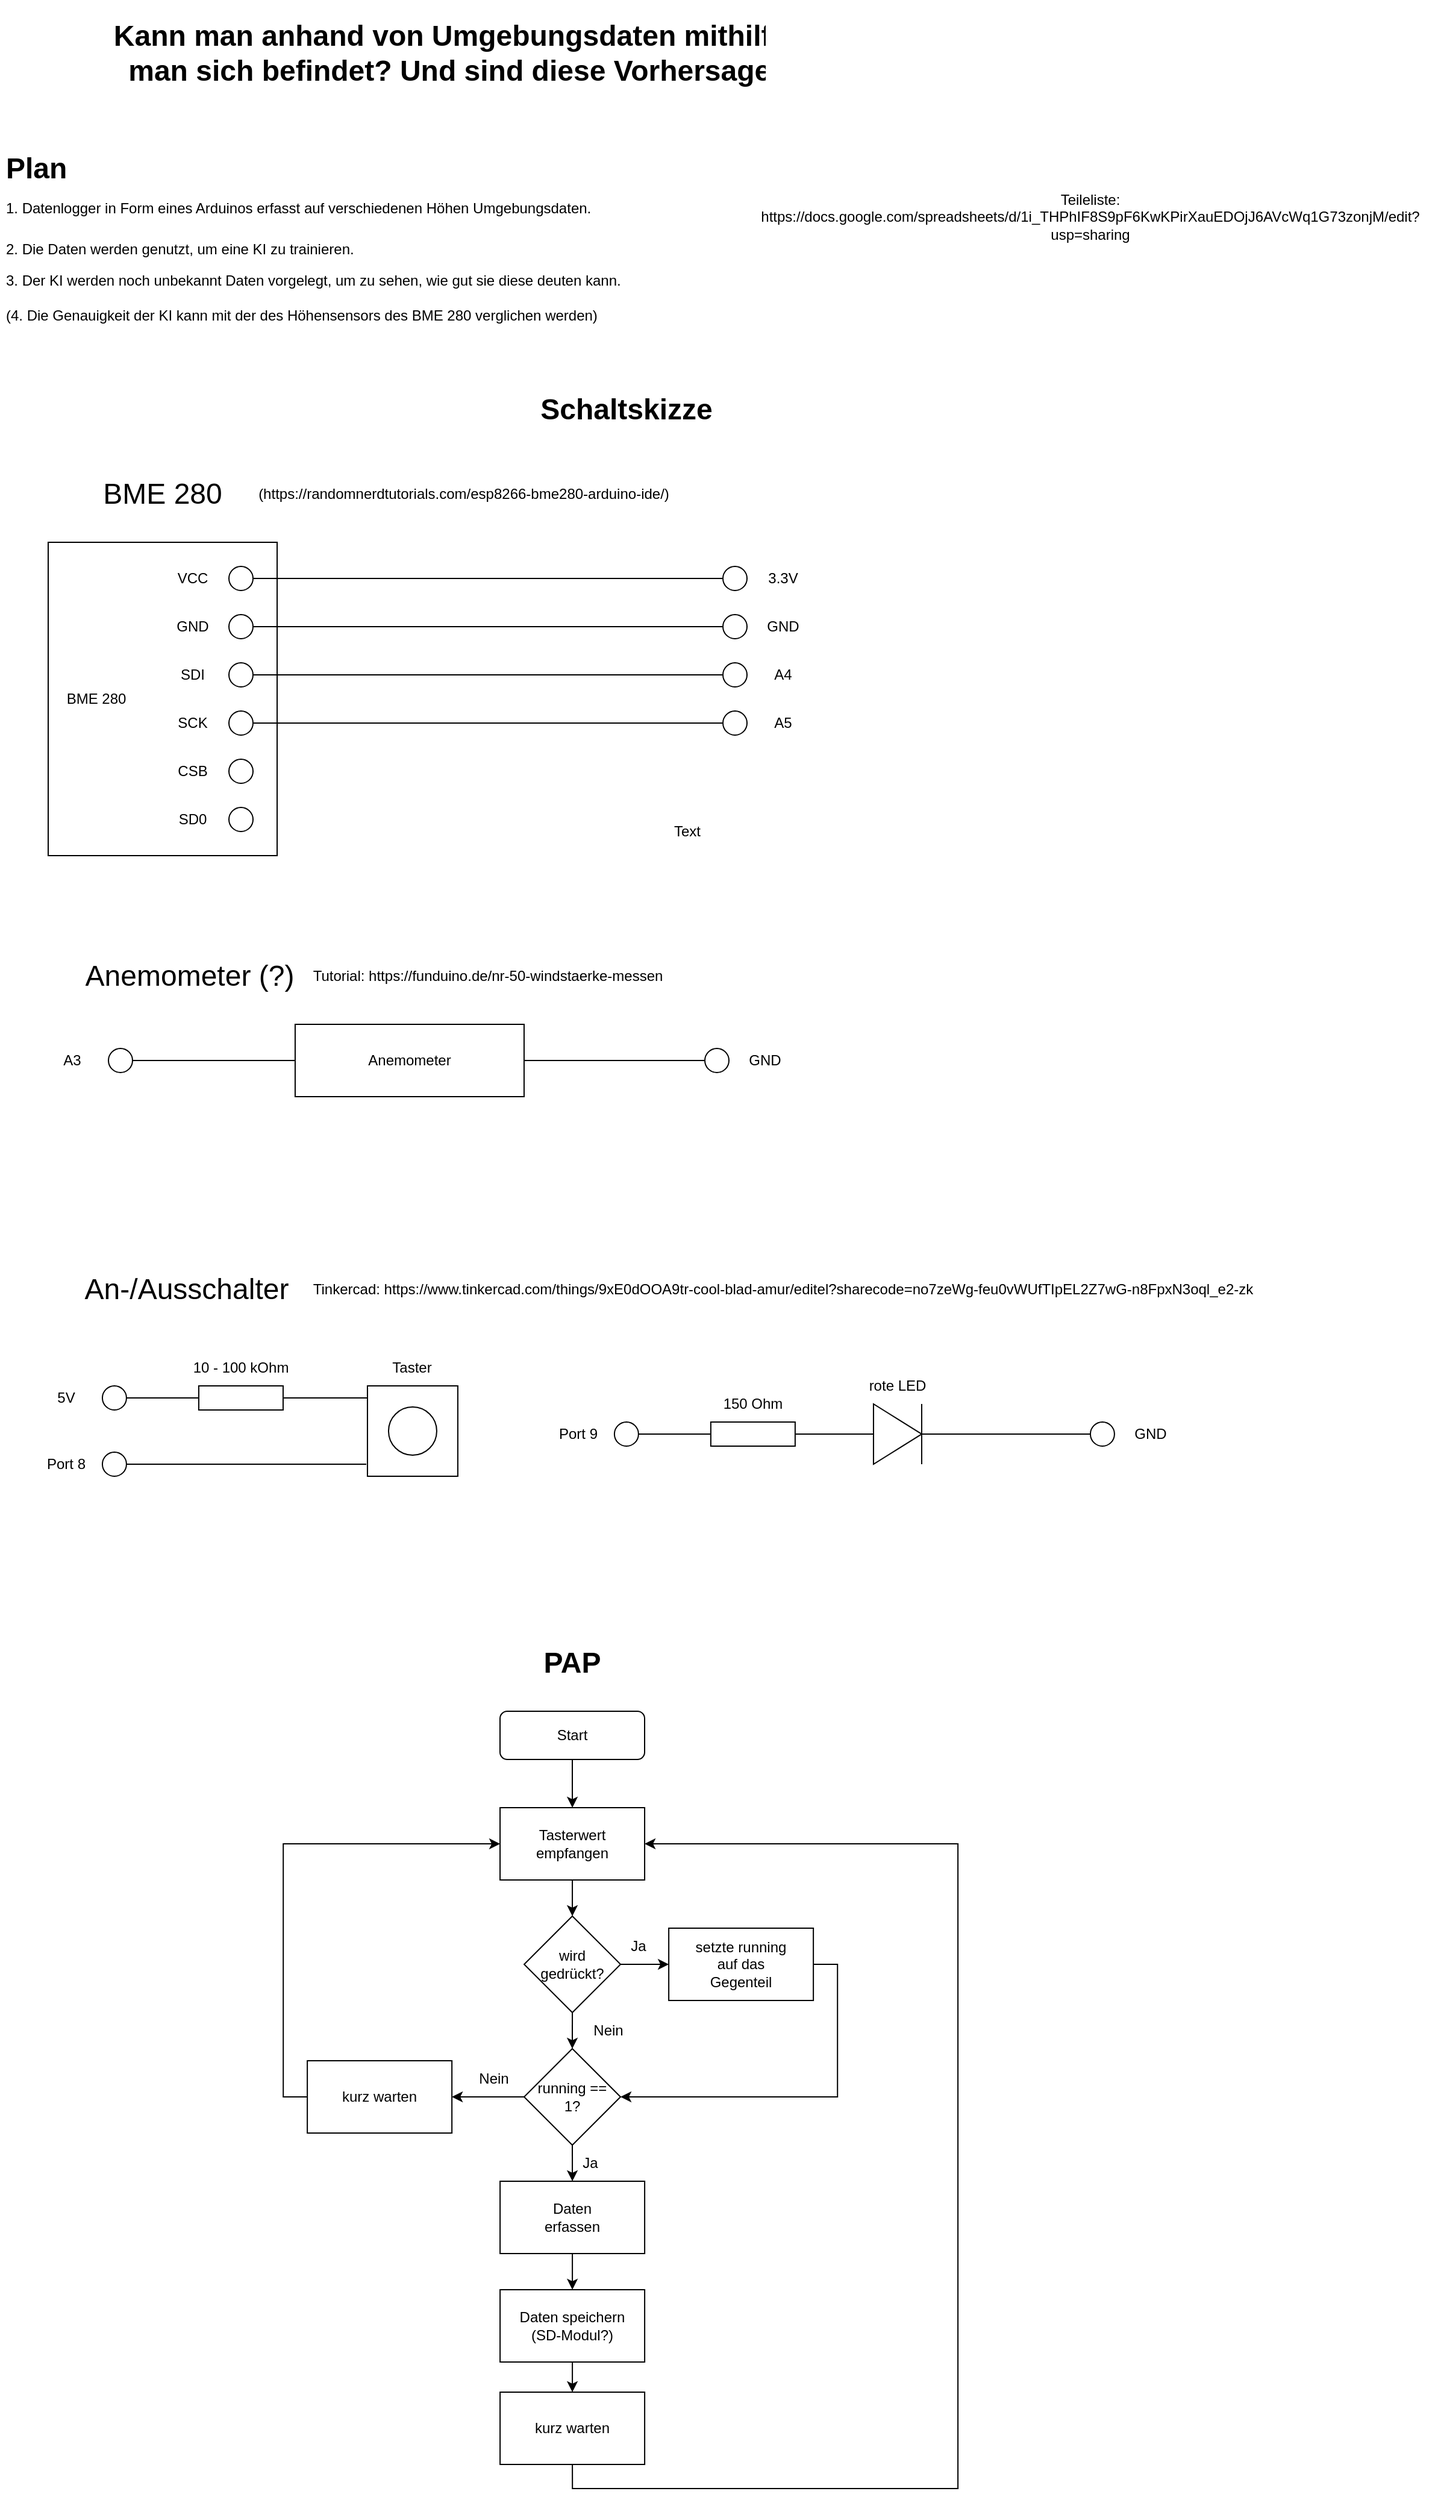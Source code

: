 <mxfile version="15.5.4" type="embed"><diagram name="Page-1" id="7e0a89b8-554c-2b80-1dc8-d5c74ca68de4"><mxGraphModel dx="1033" dy="686" grid="1" gridSize="10" guides="1" tooltips="1" connect="1" arrows="1" fold="1" page="1" pageScale="1" pageWidth="1100" pageHeight="850" background="none" math="0" shadow="0"><root><mxCell id="0"/><mxCell id="1" parent="0"/><mxCell id="6T2Y-IH1VyDp2qh80cPz-68" style="edgeStyle=orthogonalEdgeStyle;rounded=0;orthogonalLoop=1;jettySize=auto;html=1;exitX=0.5;exitY=1;exitDx=0;exitDy=0;entryX=0.5;entryY=0;entryDx=0;entryDy=0;" parent="1" source="6T2Y-IH1VyDp2qh80cPz-65" target="6T2Y-IH1VyDp2qh80cPz-66" edge="1"><mxGeometry relative="1" as="geometry"/></mxCell><mxCell id="6T2Y-IH1VyDp2qh80cPz-65" value="" style="rounded=0;whiteSpace=wrap;html=1;" parent="1" vertex="1"><mxGeometry x="445.05" y="1830" width="120" height="60" as="geometry"/></mxCell><mxCell id="6T2Y-IH1VyDp2qh80cPz-12" value="" style="endArrow=none;html=1;rounded=0;exitX=1;exitY=0.5;exitDx=0;exitDy=0;" parent="1" source="yC0a1i_Iq1PuKV8hh45J-34" edge="1"><mxGeometry width="50" height="50" relative="1" as="geometry"><mxPoint x="94.97" y="900" as="sourcePoint"/><mxPoint x="274.97" y="900" as="targetPoint"/></mxGeometry></mxCell><mxCell id="6T2Y-IH1VyDp2qh80cPz-13" value="" style="rounded=0;whiteSpace=wrap;html=1;" parent="1" vertex="1"><mxGeometry x="274.97" y="870" width="190" height="60" as="geometry"/></mxCell><mxCell id="6T2Y-IH1VyDp2qh80cPz-28" value="" style="endArrow=none;html=1;rounded=0;entryX=0;entryY=0.5;entryDx=0;entryDy=0;exitX=1;exitY=0.5;exitDx=0;exitDy=0;startArrow=none;" parent="1" source="yC0a1i_Iq1PuKV8hh45J-32" target="yC0a1i_Iq1PuKV8hh45J-32" edge="1"><mxGeometry width="50" height="50" relative="1" as="geometry"><mxPoint x="794.97" y="960" as="sourcePoint"/><mxPoint x="939.97" y="900" as="targetPoint"/></mxGeometry></mxCell><mxCell id="6T2Y-IH1VyDp2qh80cPz-38" value="A3" style="text;html=1;strokeColor=none;fillColor=none;align=center;verticalAlign=middle;whiteSpace=wrap;rounded=0;" parent="1" vertex="1"><mxGeometry x="60" y="885" width="60" height="30" as="geometry"/></mxCell><mxCell id="6T2Y-IH1VyDp2qh80cPz-45" value="Anemometer" style="text;html=1;strokeColor=none;fillColor=none;align=center;verticalAlign=middle;whiteSpace=wrap;rounded=0;" parent="1" vertex="1"><mxGeometry x="339.97" y="885" width="60" height="30" as="geometry"/></mxCell><mxCell id="6T2Y-IH1VyDp2qh80cPz-49" value="&lt;h1&gt;Kann man anhand von Umgebungsdaten mithilfe einer KI vorhersagen, auf welcher Höhe man sich befindet? Und sind diese Vorhersagen genauer als herkömmliche Methoden?&lt;/h1&gt;" style="text;html=1;strokeColor=none;fillColor=none;spacing=5;spacingTop=-20;whiteSpace=wrap;overflow=hidden;rounded=0;align=center;" parent="1" vertex="1"><mxGeometry x="105" y="30" width="1055" height="80" as="geometry"/></mxCell><mxCell id="6T2Y-IH1VyDp2qh80cPz-52" value="&lt;h1&gt;&lt;span&gt;Plan&lt;br&gt;&lt;/span&gt;&lt;span style=&quot;font-size: 12px ; font-weight: normal&quot;&gt;1. Datenlogger in Form eines Arduinos erfasst auf verschiedenen Höhen Umgebungsdaten.&lt;/span&gt;&lt;br&gt;&lt;/h1&gt;&lt;p&gt;&lt;span&gt;2. Die Daten werden genutzt, um eine KI zu trainieren.&lt;br&gt;&lt;/span&gt;&lt;/p&gt;&lt;p&gt;&lt;span&gt;3. Der KI werden noch unbekannt Daten vorgelegt, um zu sehen, wie gut sie diese deuten kann.&lt;br&gt;&lt;br&gt;(4. Die Genauigkeit der KI kann mit der des Höhensensors des BME 280 verglichen werden)&lt;/span&gt;&lt;/p&gt;" style="text;html=1;strokeColor=none;fillColor=none;spacing=5;spacingTop=-20;whiteSpace=wrap;overflow=hidden;rounded=0;" parent="1" vertex="1"><mxGeometry x="30" y="140" width="530" height="170" as="geometry"/></mxCell><mxCell id="6T2Y-IH1VyDp2qh80cPz-56" value="&lt;h1&gt;Schaltskizze&lt;/h1&gt;&lt;div&gt;&lt;br&gt;&lt;/div&gt;" style="text;html=1;strokeColor=none;fillColor=none;spacing=5;spacingTop=-20;whiteSpace=wrap;overflow=hidden;rounded=0;align=center;" parent="1" vertex="1"><mxGeometry x="455" y="340" width="190" height="40" as="geometry"/></mxCell><mxCell id="6T2Y-IH1VyDp2qh80cPz-57" value="&lt;h1&gt;PAP&lt;/h1&gt;" style="text;html=1;strokeColor=none;fillColor=none;spacing=5;spacingTop=-20;whiteSpace=wrap;overflow=hidden;rounded=0;align=center;" parent="1" vertex="1"><mxGeometry x="409.97" y="1380" width="190" height="40" as="geometry"/></mxCell><mxCell id="6T2Y-IH1VyDp2qh80cPz-59" value="Daten erfassen" style="text;html=1;strokeColor=none;fillColor=none;align=center;verticalAlign=middle;whiteSpace=wrap;rounded=0;" parent="1" vertex="1"><mxGeometry x="475.05" y="1845" width="60" height="30" as="geometry"/></mxCell><mxCell id="6T2Y-IH1VyDp2qh80cPz-69" style="edgeStyle=orthogonalEdgeStyle;rounded=0;orthogonalLoop=1;jettySize=auto;html=1;exitX=0.5;exitY=1;exitDx=0;exitDy=0;entryX=0.5;entryY=0;entryDx=0;entryDy=0;" parent="1" source="6T2Y-IH1VyDp2qh80cPz-66" target="6T2Y-IH1VyDp2qh80cPz-67" edge="1"><mxGeometry relative="1" as="geometry"/></mxCell><mxCell id="6T2Y-IH1VyDp2qh80cPz-66" value="" style="rounded=0;whiteSpace=wrap;html=1;" parent="1" vertex="1"><mxGeometry x="445.05" y="1920" width="120" height="60" as="geometry"/></mxCell><mxCell id="6T2Y-IH1VyDp2qh80cPz-60" value="Daten speichern (SD-Modul?)" style="text;html=1;strokeColor=none;fillColor=none;align=center;verticalAlign=middle;whiteSpace=wrap;rounded=0;" parent="1" vertex="1"><mxGeometry x="455.05" y="1935" width="100" height="30" as="geometry"/></mxCell><mxCell id="yC0a1i_Iq1PuKV8hh45J-93" style="edgeStyle=orthogonalEdgeStyle;rounded=0;orthogonalLoop=1;jettySize=auto;html=1;exitX=0.5;exitY=1;exitDx=0;exitDy=0;entryX=1;entryY=0.5;entryDx=0;entryDy=0;" parent="1" source="6T2Y-IH1VyDp2qh80cPz-67" target="yC0a1i_Iq1PuKV8hh45J-81" edge="1"><mxGeometry relative="1" as="geometry"><Array as="points"><mxPoint x="505.06" y="2085"/><mxPoint x="825.06" y="2085"/><mxPoint x="825.06" y="1550"/></Array></mxGeometry></mxCell><mxCell id="6T2Y-IH1VyDp2qh80cPz-67" value="" style="rounded=0;whiteSpace=wrap;html=1;" parent="1" vertex="1"><mxGeometry x="445.05" y="2005" width="120" height="60" as="geometry"/></mxCell><mxCell id="6T2Y-IH1VyDp2qh80cPz-61" value="kurz warten" style="text;html=1;strokeColor=none;fillColor=none;align=center;verticalAlign=middle;whiteSpace=wrap;rounded=0;" parent="1" vertex="1"><mxGeometry x="460.05" y="2020" width="90" height="30" as="geometry"/></mxCell><mxCell id="6T2Y-IH1VyDp2qh80cPz-75" style="edgeStyle=orthogonalEdgeStyle;rounded=0;orthogonalLoop=1;jettySize=auto;html=1;" parent="1" source="6T2Y-IH1VyDp2qh80cPz-72" edge="1"><mxGeometry relative="1" as="geometry"><mxPoint x="505.06" y="1520" as="targetPoint"/></mxGeometry></mxCell><mxCell id="6T2Y-IH1VyDp2qh80cPz-72" value="" style="rounded=1;whiteSpace=wrap;html=1;" parent="1" vertex="1"><mxGeometry x="445.01" y="1440" width="120" height="40" as="geometry"/></mxCell><mxCell id="6T2Y-IH1VyDp2qh80cPz-73" value="Start" style="text;html=1;strokeColor=none;fillColor=none;align=center;verticalAlign=middle;whiteSpace=wrap;rounded=0;" parent="1" vertex="1"><mxGeometry x="475.01" y="1445" width="60" height="30" as="geometry"/></mxCell><UserObject label="(https://randomnerdtutorials.com/esp8266-bme280-arduino-ide/)" link="https://randomnerdtutorials.com/esp8266-bme280-arduino-ide/" id="yC0a1i_Iq1PuKV8hh45J-24"><mxCell style="text;html=1;strokeColor=none;fillColor=none;align=center;verticalAlign=middle;whiteSpace=wrap;rounded=0;" parent="1" vertex="1"><mxGeometry x="220" y="415" width="389.94" height="30" as="geometry"/></mxCell></UserObject><mxCell id="yC0a1i_Iq1PuKV8hh45J-33" value="GND" style="text;html=1;strokeColor=none;fillColor=none;align=center;verticalAlign=middle;whiteSpace=wrap;rounded=0;" parent="1" vertex="1"><mxGeometry x="635" y="885" width="60" height="30" as="geometry"/></mxCell><mxCell id="yC0a1i_Iq1PuKV8hh45J-34" value="" style="ellipse;whiteSpace=wrap;html=1;" parent="1" vertex="1"><mxGeometry x="120" y="890" width="20" height="20" as="geometry"/></mxCell><mxCell id="yC0a1i_Iq1PuKV8hh45J-32" value="" style="ellipse;whiteSpace=wrap;html=1;" parent="1" vertex="1"><mxGeometry x="615" y="890" width="20" height="20" as="geometry"/></mxCell><mxCell id="yC0a1i_Iq1PuKV8hh45J-35" value="" style="endArrow=none;html=1;rounded=0;entryX=0;entryY=0.5;entryDx=0;entryDy=0;exitX=1;exitY=0.5;exitDx=0;exitDy=0;" parent="1" source="6T2Y-IH1VyDp2qh80cPz-13" target="yC0a1i_Iq1PuKV8hh45J-32" edge="1"><mxGeometry width="50" height="50" relative="1" as="geometry"><mxPoint x="464.97" y="900" as="sourcePoint"/><mxPoint x="939.97" y="900" as="targetPoint"/></mxGeometry></mxCell><mxCell id="yC0a1i_Iq1PuKV8hh45J-42" value="" style="ellipse;whiteSpace=wrap;html=1;" parent="1" vertex="1"><mxGeometry x="114.97" y="1170" width="20" height="20" as="geometry"/></mxCell><mxCell id="yC0a1i_Iq1PuKV8hh45J-43" value="5V" style="text;html=1;strokeColor=none;fillColor=none;align=center;verticalAlign=middle;whiteSpace=wrap;rounded=0;" parent="1" vertex="1"><mxGeometry x="54.97" y="1165" width="60" height="30" as="geometry"/></mxCell><mxCell id="yC0a1i_Iq1PuKV8hh45J-44" value="" style="ellipse;whiteSpace=wrap;html=1;" parent="1" vertex="1"><mxGeometry x="114.97" y="1225" width="20" height="20" as="geometry"/></mxCell><mxCell id="yC0a1i_Iq1PuKV8hh45J-45" value="Port 8" style="text;html=1;strokeColor=none;fillColor=none;align=center;verticalAlign=middle;whiteSpace=wrap;rounded=0;" parent="1" vertex="1"><mxGeometry x="54.97" y="1220" width="60" height="30" as="geometry"/></mxCell><mxCell id="yC0a1i_Iq1PuKV8hh45J-47" value="" style="rounded=0;whiteSpace=wrap;html=1;" parent="1" vertex="1"><mxGeometry x="194.97" y="1170" width="70" height="20" as="geometry"/></mxCell><mxCell id="yC0a1i_Iq1PuKV8hh45J-48" value="" style="endArrow=none;html=1;rounded=0;entryX=1;entryY=0.5;entryDx=0;entryDy=0;exitX=0;exitY=0.5;exitDx=0;exitDy=0;" parent="1" source="yC0a1i_Iq1PuKV8hh45J-47" target="yC0a1i_Iq1PuKV8hh45J-42" edge="1"><mxGeometry width="50" height="50" relative="1" as="geometry"><mxPoint x="594.97" y="1095" as="sourcePoint"/><mxPoint x="644.97" y="1045" as="targetPoint"/></mxGeometry></mxCell><mxCell id="yC0a1i_Iq1PuKV8hh45J-49" value="" style="endArrow=none;html=1;rounded=0;exitX=1;exitY=0.5;exitDx=0;exitDy=0;" parent="1" source="yC0a1i_Iq1PuKV8hh45J-47" edge="1"><mxGeometry width="50" height="50" relative="1" as="geometry"><mxPoint x="594.97" y="1095" as="sourcePoint"/><mxPoint x="334.97" y="1180" as="targetPoint"/></mxGeometry></mxCell><mxCell id="yC0a1i_Iq1PuKV8hh45J-50" value="" style="whiteSpace=wrap;html=1;aspect=fixed;" parent="1" vertex="1"><mxGeometry x="334.97" y="1170" width="75" height="75" as="geometry"/></mxCell><mxCell id="yC0a1i_Iq1PuKV8hh45J-51" value="" style="endArrow=none;html=1;rounded=0;exitX=1;exitY=0.5;exitDx=0;exitDy=0;entryX=-0.013;entryY=0.867;entryDx=0;entryDy=0;entryPerimeter=0;" parent="1" source="yC0a1i_Iq1PuKV8hh45J-44" target="yC0a1i_Iq1PuKV8hh45J-50" edge="1"><mxGeometry width="50" height="50" relative="1" as="geometry"><mxPoint x="174.97" y="1244" as="sourcePoint"/><mxPoint x="324.97" y="1235" as="targetPoint"/></mxGeometry></mxCell><mxCell id="yC0a1i_Iq1PuKV8hh45J-52" value="" style="ellipse;whiteSpace=wrap;html=1;aspect=fixed;" parent="1" vertex="1"><mxGeometry x="352.47" y="1187.5" width="40" height="40" as="geometry"/></mxCell><mxCell id="yC0a1i_Iq1PuKV8hh45J-53" value="10 - 100 kOhm" style="text;html=1;strokeColor=none;fillColor=none;align=center;verticalAlign=middle;whiteSpace=wrap;rounded=0;" parent="1" vertex="1"><mxGeometry x="179.97" y="1140" width="100" height="30" as="geometry"/></mxCell><mxCell id="yC0a1i_Iq1PuKV8hh45J-55" value="Taster" style="text;html=1;strokeColor=none;fillColor=none;align=center;verticalAlign=middle;whiteSpace=wrap;rounded=0;" parent="1" vertex="1"><mxGeometry x="317.45" y="1140" width="110.03" height="30" as="geometry"/></mxCell><mxCell id="yC0a1i_Iq1PuKV8hh45J-56" value="" style="ellipse;whiteSpace=wrap;html=1;" parent="1" vertex="1"><mxGeometry x="539.94" y="1200" width="20" height="20" as="geometry"/></mxCell><mxCell id="yC0a1i_Iq1PuKV8hh45J-57" value="Port 9" style="text;html=1;strokeColor=none;fillColor=none;align=center;verticalAlign=middle;whiteSpace=wrap;rounded=0;" parent="1" vertex="1"><mxGeometry x="479.94" y="1195" width="60" height="30" as="geometry"/></mxCell><mxCell id="yC0a1i_Iq1PuKV8hh45J-60" value="" style="rounded=0;whiteSpace=wrap;html=1;" parent="1" vertex="1"><mxGeometry x="619.94" y="1200" width="70" height="20" as="geometry"/></mxCell><mxCell id="yC0a1i_Iq1PuKV8hh45J-61" value="" style="endArrow=none;html=1;rounded=0;entryX=1;entryY=0.5;entryDx=0;entryDy=0;exitX=0;exitY=0.5;exitDx=0;exitDy=0;" parent="1" source="yC0a1i_Iq1PuKV8hh45J-60" target="yC0a1i_Iq1PuKV8hh45J-56" edge="1"><mxGeometry width="50" height="50" relative="1" as="geometry"><mxPoint x="1019.94" y="1125" as="sourcePoint"/><mxPoint x="1069.94" y="1075" as="targetPoint"/></mxGeometry></mxCell><mxCell id="yC0a1i_Iq1PuKV8hh45J-62" value="" style="endArrow=none;html=1;rounded=0;exitX=1;exitY=0.5;exitDx=0;exitDy=0;" parent="1" source="yC0a1i_Iq1PuKV8hh45J-60" edge="1"><mxGeometry width="50" height="50" relative="1" as="geometry"><mxPoint x="1019.94" y="1125" as="sourcePoint"/><mxPoint x="759.94" y="1210" as="targetPoint"/></mxGeometry></mxCell><mxCell id="yC0a1i_Iq1PuKV8hh45J-66" value="150 Ohm" style="text;html=1;strokeColor=none;fillColor=none;align=center;verticalAlign=middle;whiteSpace=wrap;rounded=0;" parent="1" vertex="1"><mxGeometry x="604.94" y="1170" width="100" height="30" as="geometry"/></mxCell><mxCell id="yC0a1i_Iq1PuKV8hh45J-68" value="" style="endArrow=none;html=1;rounded=0;entryX=0;entryY=0.5;entryDx=0;entryDy=0;exitX=1;exitY=0.5;exitDx=0;exitDy=0;startArrow=none;" parent="1" source="yC0a1i_Iq1PuKV8hh45J-70" target="yC0a1i_Iq1PuKV8hh45J-70" edge="1"><mxGeometry width="50" height="50" relative="1" as="geometry"><mxPoint x="1114.94" y="1270" as="sourcePoint"/><mxPoint x="1259.94" y="1210" as="targetPoint"/></mxGeometry></mxCell><mxCell id="yC0a1i_Iq1PuKV8hh45J-69" value="GND" style="text;html=1;strokeColor=none;fillColor=none;align=center;verticalAlign=middle;whiteSpace=wrap;rounded=0;" parent="1" vertex="1"><mxGeometry x="954.97" y="1195" width="60" height="30" as="geometry"/></mxCell><mxCell id="yC0a1i_Iq1PuKV8hh45J-70" value="" style="ellipse;whiteSpace=wrap;html=1;" parent="1" vertex="1"><mxGeometry x="934.97" y="1200" width="20" height="20" as="geometry"/></mxCell><mxCell id="yC0a1i_Iq1PuKV8hh45J-71" value="" style="triangle;whiteSpace=wrap;html=1;" parent="1" vertex="1"><mxGeometry x="754.97" y="1185" width="40" height="50" as="geometry"/></mxCell><mxCell id="yC0a1i_Iq1PuKV8hh45J-72" value="" style="endArrow=none;html=1;rounded=0;" parent="1" edge="1"><mxGeometry width="50" height="50" relative="1" as="geometry"><mxPoint x="794.97" y="1235" as="sourcePoint"/><mxPoint x="794.97" y="1185" as="targetPoint"/></mxGeometry></mxCell><mxCell id="yC0a1i_Iq1PuKV8hh45J-73" value="" style="endArrow=none;html=1;rounded=0;entryX=0;entryY=0.5;entryDx=0;entryDy=0;exitX=1;exitY=0.5;exitDx=0;exitDy=0;" parent="1" source="yC0a1i_Iq1PuKV8hh45J-71" target="yC0a1i_Iq1PuKV8hh45J-70" edge="1"><mxGeometry width="50" height="50" relative="1" as="geometry"><mxPoint x="594.97" y="1115" as="sourcePoint"/><mxPoint x="644.97" y="1065" as="targetPoint"/></mxGeometry></mxCell><mxCell id="yC0a1i_Iq1PuKV8hh45J-74" value="rote LED" style="text;html=1;strokeColor=none;fillColor=none;align=center;verticalAlign=middle;whiteSpace=wrap;rounded=0;" parent="1" vertex="1"><mxGeometry x="724.97" y="1155" width="100" height="30" as="geometry"/></mxCell><mxCell id="yC0a1i_Iq1PuKV8hh45J-75" value="Tinkercad: https://www.tinkercad.com/things/9xE0dOOA9tr-cool-blad-amur/editel?sharecode=no7zeWg-feu0vWUfTIpEL2Z7wG-n8FpxN3oql_e2-zk" style="text;html=1;strokeColor=none;fillColor=none;align=center;verticalAlign=middle;whiteSpace=wrap;rounded=0;" parent="1" vertex="1"><mxGeometry x="250" y="1075" width="860" height="30" as="geometry"/></mxCell><mxCell id="yC0a1i_Iq1PuKV8hh45J-77" value="&lt;h1&gt;&lt;span style=&quot;font-weight: normal&quot;&gt;An-/Ausschalter&lt;/span&gt;&lt;/h1&gt;" style="text;html=1;strokeColor=none;fillColor=none;spacing=5;spacingTop=-20;whiteSpace=wrap;overflow=hidden;rounded=0;align=center;" parent="1" vertex="1"><mxGeometry x="89.97" y="1070" width="190" height="40" as="geometry"/></mxCell><mxCell id="yC0a1i_Iq1PuKV8hh45J-79" value="&lt;h1&gt;&lt;span style=&quot;font-weight: normal&quot;&gt;Anemometer (?)&lt;/span&gt;&lt;/h1&gt;" style="text;html=1;strokeColor=none;fillColor=none;spacing=5;spacingTop=-20;whiteSpace=wrap;overflow=hidden;rounded=0;align=center;" parent="1" vertex="1"><mxGeometry x="54.97" y="810" width="265.03" height="40" as="geometry"/></mxCell><mxCell id="yC0a1i_Iq1PuKV8hh45J-86" style="edgeStyle=orthogonalEdgeStyle;rounded=0;orthogonalLoop=1;jettySize=auto;html=1;exitX=0.5;exitY=1;exitDx=0;exitDy=0;entryX=0.5;entryY=0;entryDx=0;entryDy=0;" parent="1" source="yC0a1i_Iq1PuKV8hh45J-81" target="yC0a1i_Iq1PuKV8hh45J-83" edge="1"><mxGeometry relative="1" as="geometry"/></mxCell><mxCell id="yC0a1i_Iq1PuKV8hh45J-81" value="" style="rounded=0;whiteSpace=wrap;html=1;" parent="1" vertex="1"><mxGeometry x="445.03" y="1520" width="120" height="60" as="geometry"/></mxCell><mxCell id="yC0a1i_Iq1PuKV8hh45J-82" value="Tasterwert empfangen" style="text;html=1;strokeColor=none;fillColor=none;align=center;verticalAlign=middle;whiteSpace=wrap;rounded=0;" parent="1" vertex="1"><mxGeometry x="475.03" y="1535" width="60" height="30" as="geometry"/></mxCell><mxCell id="yC0a1i_Iq1PuKV8hh45J-90" style="edgeStyle=orthogonalEdgeStyle;rounded=0;orthogonalLoop=1;jettySize=auto;html=1;exitX=0.5;exitY=1;exitDx=0;exitDy=0;entryX=0.5;entryY=0;entryDx=0;entryDy=0;" parent="1" source="yC0a1i_Iq1PuKV8hh45J-83" target="yC0a1i_Iq1PuKV8hh45J-88" edge="1"><mxGeometry relative="1" as="geometry"/></mxCell><mxCell id="yC0a1i_Iq1PuKV8hh45J-100" style="edgeStyle=orthogonalEdgeStyle;rounded=0;orthogonalLoop=1;jettySize=auto;html=1;exitX=1;exitY=0.5;exitDx=0;exitDy=0;entryX=0;entryY=0.5;entryDx=0;entryDy=0;" parent="1" source="yC0a1i_Iq1PuKV8hh45J-83" target="yC0a1i_Iq1PuKV8hh45J-98" edge="1"><mxGeometry relative="1" as="geometry"/></mxCell><mxCell id="yC0a1i_Iq1PuKV8hh45J-83" value="" style="rhombus;whiteSpace=wrap;html=1;" parent="1" vertex="1"><mxGeometry x="465.03" y="1610" width="80" height="80" as="geometry"/></mxCell><mxCell id="yC0a1i_Iq1PuKV8hh45J-84" value="wird gedrückt?" style="text;html=1;strokeColor=none;fillColor=none;align=center;verticalAlign=middle;whiteSpace=wrap;rounded=0;" parent="1" vertex="1"><mxGeometry x="475.03" y="1635" width="60" height="30" as="geometry"/></mxCell><mxCell id="yC0a1i_Iq1PuKV8hh45J-92" style="edgeStyle=orthogonalEdgeStyle;rounded=0;orthogonalLoop=1;jettySize=auto;html=1;exitX=0.5;exitY=1;exitDx=0;exitDy=0;entryX=0.5;entryY=0;entryDx=0;entryDy=0;" parent="1" source="yC0a1i_Iq1PuKV8hh45J-88" target="6T2Y-IH1VyDp2qh80cPz-65" edge="1"><mxGeometry relative="1" as="geometry"/></mxCell><mxCell id="yC0a1i_Iq1PuKV8hh45J-96" style="edgeStyle=orthogonalEdgeStyle;rounded=0;orthogonalLoop=1;jettySize=auto;html=1;exitX=0;exitY=0.5;exitDx=0;exitDy=0;entryX=1;entryY=0.5;entryDx=0;entryDy=0;" parent="1" source="yC0a1i_Iq1PuKV8hh45J-88" target="yC0a1i_Iq1PuKV8hh45J-94" edge="1"><mxGeometry relative="1" as="geometry"/></mxCell><mxCell id="yC0a1i_Iq1PuKV8hh45J-88" value="" style="rhombus;whiteSpace=wrap;html=1;" parent="1" vertex="1"><mxGeometry x="465" y="1720" width="80" height="80" as="geometry"/></mxCell><mxCell id="yC0a1i_Iq1PuKV8hh45J-89" value="running == 1?" style="text;html=1;strokeColor=none;fillColor=none;align=center;verticalAlign=middle;whiteSpace=wrap;rounded=0;" parent="1" vertex="1"><mxGeometry x="475.03" y="1745" width="60" height="30" as="geometry"/></mxCell><mxCell id="yC0a1i_Iq1PuKV8hh45J-97" style="edgeStyle=orthogonalEdgeStyle;rounded=0;orthogonalLoop=1;jettySize=auto;html=1;exitX=0;exitY=0.5;exitDx=0;exitDy=0;entryX=0;entryY=0.5;entryDx=0;entryDy=0;" parent="1" source="yC0a1i_Iq1PuKV8hh45J-94" target="yC0a1i_Iq1PuKV8hh45J-81" edge="1"><mxGeometry relative="1" as="geometry"/></mxCell><mxCell id="yC0a1i_Iq1PuKV8hh45J-94" value="" style="rounded=0;whiteSpace=wrap;html=1;" parent="1" vertex="1"><mxGeometry x="285.06" y="1730" width="120" height="60" as="geometry"/></mxCell><mxCell id="yC0a1i_Iq1PuKV8hh45J-95" value="kurz warten" style="text;html=1;strokeColor=none;fillColor=none;align=center;verticalAlign=middle;whiteSpace=wrap;rounded=0;" parent="1" vertex="1"><mxGeometry x="300.06" y="1745" width="90" height="30" as="geometry"/></mxCell><mxCell id="yC0a1i_Iq1PuKV8hh45J-101" style="edgeStyle=orthogonalEdgeStyle;rounded=0;orthogonalLoop=1;jettySize=auto;html=1;exitX=1;exitY=0.5;exitDx=0;exitDy=0;entryX=1;entryY=0.5;entryDx=0;entryDy=0;" parent="1" source="yC0a1i_Iq1PuKV8hh45J-98" target="yC0a1i_Iq1PuKV8hh45J-88" edge="1"><mxGeometry relative="1" as="geometry"/></mxCell><mxCell id="yC0a1i_Iq1PuKV8hh45J-98" value="" style="rounded=0;whiteSpace=wrap;html=1;" parent="1" vertex="1"><mxGeometry x="585.06" y="1620" width="120" height="60" as="geometry"/></mxCell><mxCell id="yC0a1i_Iq1PuKV8hh45J-99" value="setzte running auf das Gegenteil" style="text;html=1;strokeColor=none;fillColor=none;align=center;verticalAlign=middle;whiteSpace=wrap;rounded=0;" parent="1" vertex="1"><mxGeometry x="600.06" y="1635" width="90" height="30" as="geometry"/></mxCell><mxCell id="yC0a1i_Iq1PuKV8hh45J-102" value="Nein" style="text;html=1;strokeColor=none;fillColor=none;align=center;verticalAlign=middle;whiteSpace=wrap;rounded=0;" parent="1" vertex="1"><mxGeometry x="410.03" y="1730" width="60" height="30" as="geometry"/></mxCell><mxCell id="yC0a1i_Iq1PuKV8hh45J-103" value="Ja" style="text;html=1;strokeColor=none;fillColor=none;align=center;verticalAlign=middle;whiteSpace=wrap;rounded=0;" parent="1" vertex="1"><mxGeometry x="490.05" y="1800" width="60" height="30" as="geometry"/></mxCell><mxCell id="yC0a1i_Iq1PuKV8hh45J-105" value="Ja" style="text;html=1;strokeColor=none;fillColor=none;align=center;verticalAlign=middle;whiteSpace=wrap;rounded=0;" parent="1" vertex="1"><mxGeometry x="530.03" y="1620" width="60" height="30" as="geometry"/></mxCell><mxCell id="yC0a1i_Iq1PuKV8hh45J-106" value="Nein" style="text;html=1;strokeColor=none;fillColor=none;align=center;verticalAlign=middle;whiteSpace=wrap;rounded=0;" parent="1" vertex="1"><mxGeometry x="505.01" y="1690" width="60" height="30" as="geometry"/></mxCell><mxCell id="yC0a1i_Iq1PuKV8hh45J-107" value="Teileliste:&lt;br&gt;https://docs.google.com/spreadsheets/d/1i_THPhIF8S9pF6KwKPirXauEDOjJ6AVcWq1G73zonjM/edit?usp=sharing" style="text;html=1;strokeColor=none;fillColor=none;align=center;verticalAlign=middle;whiteSpace=wrap;rounded=0;" parent="1" vertex="1"><mxGeometry x="650" y="100" width="570" height="200" as="geometry"/></mxCell><UserObject label="Tutorial: https://funduino.de/nr-50-windstaerke-messen" link="https://funduino.de/nr-50-windstaerke-messen" id="yC0a1i_Iq1PuKV8hh45J-108"><mxCell style="text;html=1;strokeColor=none;fillColor=none;align=center;verticalAlign=middle;whiteSpace=wrap;rounded=0;" parent="1" vertex="1"><mxGeometry x="89.97" y="815" width="690" height="30" as="geometry"/></mxCell></UserObject><mxCell id="2" value="" style="group" vertex="1" connectable="0" parent="1"><mxGeometry x="70" y="410" width="640" height="320" as="geometry"/></mxCell><mxCell id="yC0a1i_Iq1PuKV8hh45J-2" value="" style="rounded=0;whiteSpace=wrap;html=1;" parent="2" vertex="1"><mxGeometry y="60" width="190" height="260" as="geometry"/></mxCell><mxCell id="yC0a1i_Iq1PuKV8hh45J-3" value="" style="ellipse;whiteSpace=wrap;html=1;" parent="2" vertex="1"><mxGeometry x="150" y="80" width="20" height="20" as="geometry"/></mxCell><mxCell id="yC0a1i_Iq1PuKV8hh45J-5" value="" style="ellipse;whiteSpace=wrap;html=1;" parent="2" vertex="1"><mxGeometry x="150" y="120" width="20" height="20" as="geometry"/></mxCell><mxCell id="yC0a1i_Iq1PuKV8hh45J-6" value="" style="ellipse;whiteSpace=wrap;html=1;" parent="2" vertex="1"><mxGeometry x="150" y="160" width="20" height="20" as="geometry"/></mxCell><mxCell id="yC0a1i_Iq1PuKV8hh45J-7" value="" style="ellipse;whiteSpace=wrap;html=1;" parent="2" vertex="1"><mxGeometry x="150" y="200" width="20" height="20" as="geometry"/></mxCell><mxCell id="yC0a1i_Iq1PuKV8hh45J-8" value="" style="ellipse;whiteSpace=wrap;html=1;" parent="2" vertex="1"><mxGeometry x="150" y="240" width="20" height="20" as="geometry"/></mxCell><mxCell id="yC0a1i_Iq1PuKV8hh45J-9" value="" style="ellipse;whiteSpace=wrap;html=1;" parent="2" vertex="1"><mxGeometry x="150" y="280" width="20" height="20" as="geometry"/></mxCell><mxCell id="yC0a1i_Iq1PuKV8hh45J-10" value="BME 280" style="text;html=1;strokeColor=none;fillColor=none;align=center;verticalAlign=middle;whiteSpace=wrap;rounded=0;" parent="2" vertex="1"><mxGeometry x="10" y="175" width="60" height="30" as="geometry"/></mxCell><mxCell id="yC0a1i_Iq1PuKV8hh45J-11" value="VCC" style="text;html=1;strokeColor=none;fillColor=none;align=center;verticalAlign=middle;whiteSpace=wrap;rounded=0;" parent="2" vertex="1"><mxGeometry x="90" y="75" width="60" height="30" as="geometry"/></mxCell><mxCell id="yC0a1i_Iq1PuKV8hh45J-12" value="GND" style="text;html=1;strokeColor=none;fillColor=none;align=center;verticalAlign=middle;whiteSpace=wrap;rounded=0;" parent="2" vertex="1"><mxGeometry x="90" y="115" width="60" height="30" as="geometry"/></mxCell><mxCell id="yC0a1i_Iq1PuKV8hh45J-13" value="SDI" style="text;html=1;strokeColor=none;fillColor=none;align=center;verticalAlign=middle;whiteSpace=wrap;rounded=0;" parent="2" vertex="1"><mxGeometry x="90" y="155" width="60" height="30" as="geometry"/></mxCell><mxCell id="yC0a1i_Iq1PuKV8hh45J-14" value="SCK" style="text;html=1;strokeColor=none;fillColor=none;align=center;verticalAlign=middle;whiteSpace=wrap;rounded=0;" parent="2" vertex="1"><mxGeometry x="90" y="195" width="60" height="30" as="geometry"/></mxCell><mxCell id="yC0a1i_Iq1PuKV8hh45J-15" value="CSB" style="text;html=1;strokeColor=none;fillColor=none;align=center;verticalAlign=middle;whiteSpace=wrap;rounded=0;" parent="2" vertex="1"><mxGeometry x="90" y="235" width="60" height="30" as="geometry"/></mxCell><mxCell id="yC0a1i_Iq1PuKV8hh45J-16" value="SD0" style="text;html=1;strokeColor=none;fillColor=none;align=center;verticalAlign=middle;whiteSpace=wrap;rounded=0;" parent="2" vertex="1"><mxGeometry x="90" y="275" width="60" height="30" as="geometry"/></mxCell><mxCell id="yC0a1i_Iq1PuKV8hh45J-17" value="" style="ellipse;whiteSpace=wrap;html=1;" parent="2" vertex="1"><mxGeometry x="560" y="80" width="20" height="20" as="geometry"/></mxCell><mxCell id="yC0a1i_Iq1PuKV8hh45J-19" value="" style="endArrow=none;html=1;rounded=0;entryX=0;entryY=0.5;entryDx=0;entryDy=0;exitX=1;exitY=0.5;exitDx=0;exitDy=0;" parent="2" source="yC0a1i_Iq1PuKV8hh45J-3" target="yC0a1i_Iq1PuKV8hh45J-17" edge="1"><mxGeometry width="50" height="50" relative="1" as="geometry"><mxPoint x="500" y="330" as="sourcePoint"/><mxPoint x="550" y="280" as="targetPoint"/></mxGeometry></mxCell><mxCell id="yC0a1i_Iq1PuKV8hh45J-20" value="3.3V" style="text;html=1;strokeColor=none;fillColor=none;align=center;verticalAlign=middle;whiteSpace=wrap;rounded=0;" parent="2" vertex="1"><mxGeometry x="580" y="75" width="60" height="30" as="geometry"/></mxCell><mxCell id="yC0a1i_Iq1PuKV8hh45J-21" value="" style="ellipse;whiteSpace=wrap;html=1;" parent="2" vertex="1"><mxGeometry x="560" y="120" width="20" height="20" as="geometry"/></mxCell><mxCell id="yC0a1i_Iq1PuKV8hh45J-22" value="GND" style="text;html=1;strokeColor=none;fillColor=none;align=center;verticalAlign=middle;whiteSpace=wrap;rounded=0;" parent="2" vertex="1"><mxGeometry x="580" y="115" width="60" height="30" as="geometry"/></mxCell><mxCell id="yC0a1i_Iq1PuKV8hh45J-23" value="" style="endArrow=none;html=1;rounded=0;entryX=0;entryY=0.5;entryDx=0;entryDy=0;exitX=1;exitY=0.5;exitDx=0;exitDy=0;" parent="2" source="yC0a1i_Iq1PuKV8hh45J-5" target="yC0a1i_Iq1PuKV8hh45J-21" edge="1"><mxGeometry width="50" height="50" relative="1" as="geometry"><mxPoint x="240" y="204" as="sourcePoint"/><mxPoint x="630" y="204" as="targetPoint"/></mxGeometry></mxCell><mxCell id="yC0a1i_Iq1PuKV8hh45J-25" value="" style="ellipse;whiteSpace=wrap;html=1;" parent="2" vertex="1"><mxGeometry x="560" y="160" width="20" height="20" as="geometry"/></mxCell><mxCell id="yC0a1i_Iq1PuKV8hh45J-26" value="" style="endArrow=none;html=1;rounded=0;entryX=0;entryY=0.5;entryDx=0;entryDy=0;exitX=1;exitY=0.5;exitDx=0;exitDy=0;" parent="2" target="yC0a1i_Iq1PuKV8hh45J-25" edge="1"><mxGeometry width="50" height="50" relative="1" as="geometry"><mxPoint x="170" y="170" as="sourcePoint"/><mxPoint x="550" y="360" as="targetPoint"/></mxGeometry></mxCell><mxCell id="yC0a1i_Iq1PuKV8hh45J-27" value="A4" style="text;html=1;strokeColor=none;fillColor=none;align=center;verticalAlign=middle;whiteSpace=wrap;rounded=0;" parent="2" vertex="1"><mxGeometry x="580" y="155" width="60" height="30" as="geometry"/></mxCell><mxCell id="yC0a1i_Iq1PuKV8hh45J-28" value="" style="ellipse;whiteSpace=wrap;html=1;" parent="2" vertex="1"><mxGeometry x="560" y="200" width="20" height="20" as="geometry"/></mxCell><mxCell id="yC0a1i_Iq1PuKV8hh45J-29" value="A5" style="text;html=1;strokeColor=none;fillColor=none;align=center;verticalAlign=middle;whiteSpace=wrap;rounded=0;" parent="2" vertex="1"><mxGeometry x="580" y="195" width="60" height="30" as="geometry"/></mxCell><mxCell id="yC0a1i_Iq1PuKV8hh45J-30" value="" style="endArrow=none;html=1;rounded=0;entryX=0;entryY=0.5;entryDx=0;entryDy=0;exitX=1;exitY=0.5;exitDx=0;exitDy=0;" parent="2" target="yC0a1i_Iq1PuKV8hh45J-28" edge="1"><mxGeometry width="50" height="50" relative="1" as="geometry"><mxPoint x="170" y="210" as="sourcePoint"/><mxPoint x="630" y="284" as="targetPoint"/></mxGeometry></mxCell><mxCell id="yC0a1i_Iq1PuKV8hh45J-78" value="&lt;h1&gt;&lt;span style=&quot;font-weight: normal&quot;&gt;BME 280&lt;/span&gt;&lt;/h1&gt;" style="text;html=1;strokeColor=none;fillColor=none;spacing=5;spacingTop=-20;whiteSpace=wrap;overflow=hidden;rounded=0;align=center;" parent="2" vertex="1"><mxGeometry x="2.842e-14" width="190" height="40" as="geometry"/></mxCell><mxCell id="3" value="Text" style="text;html=1;align=center;verticalAlign=middle;resizable=0;points=[];autosize=1;strokeColor=none;fillColor=none;" vertex="1" parent="1"><mxGeometry x="580" y="700" width="40" height="20" as="geometry"/></mxCell></root></mxGraphModel></diagram></mxfile>